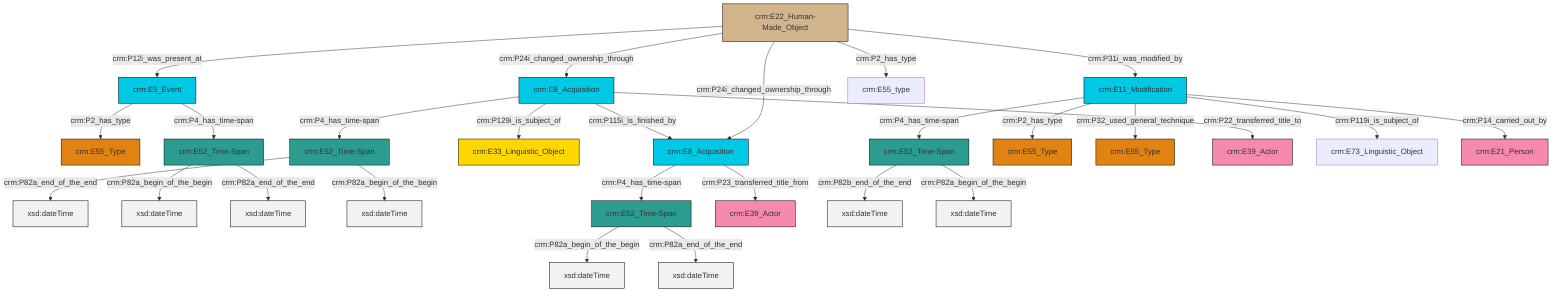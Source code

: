 graph TD
classDef Literal fill:#f2f2f2,stroke:#000000;
classDef CRM_Entity fill:#FFFFFF,stroke:#000000;
classDef Temporal_Entity fill:#00C9E6, stroke:#000000;
classDef Type fill:#E18312, stroke:#000000;
classDef Time-Span fill:#2C9C91, stroke:#000000;
classDef Appellation fill:#FFEB7F, stroke:#000000;
classDef Place fill:#008836, stroke:#000000;
classDef Persistent_Item fill:#B266B2, stroke:#000000;
classDef Conceptual_Object fill:#FFD700, stroke:#000000;
classDef Physical_Thing fill:#D2B48C, stroke:#000000;
classDef Actor fill:#f58aad, stroke:#000000;
classDef PC_Classes fill:#4ce600, stroke:#000000;
classDef Multi fill:#cccccc,stroke:#000000;

0["crm:E5_Event"]:::Temporal_Entity -->|crm:P2_has_type| 1["crm:E55_Type"]:::Type
4["crm:E52_Time-Span"]:::Time-Span -->|crm:P82a_end_of_the_end| 5[xsd:dateTime]:::Literal
6["crm:E8_Acquisition"]:::Temporal_Entity -->|crm:P129i_is_subject_of| 7["crm:E33_Linguistic_Object"]:::Conceptual_Object
8["crm:E52_Time-Span"]:::Time-Span -->|crm:P82a_begin_of_the_begin| 9[xsd:dateTime]:::Literal
8["crm:E52_Time-Span"]:::Time-Span -->|crm:P82a_end_of_the_end| 11[xsd:dateTime]:::Literal
14["crm:E11_Modification"]:::Temporal_Entity -->|crm:P4_has_time-span| 2["crm:E52_Time-Span"]:::Time-Span
4["crm:E52_Time-Span"]:::Time-Span -->|crm:P82a_begin_of_the_begin| 15[xsd:dateTime]:::Literal
16["crm:E52_Time-Span"]:::Time-Span -->|crm:P82a_begin_of_the_begin| 17[xsd:dateTime]:::Literal
18["crm:E8_Acquisition"]:::Temporal_Entity -->|crm:P4_has_time-span| 16["crm:E52_Time-Span"]:::Time-Span
14["crm:E11_Modification"]:::Temporal_Entity -->|crm:P2_has_type| 19["crm:E55_Type"]:::Type
20["crm:E22_Human-Made_Object"]:::Physical_Thing -->|crm:P24i_changed_ownership_through| 18["crm:E8_Acquisition"]:::Temporal_Entity
20["crm:E22_Human-Made_Object"]:::Physical_Thing -->|crm:P2_has_type| 21["crm:E55_type"]:::Default
6["crm:E8_Acquisition"]:::Temporal_Entity -->|crm:P115i_is_finished_by| 18["crm:E8_Acquisition"]:::Temporal_Entity
0["crm:E5_Event"]:::Temporal_Entity -->|crm:P4_has_time-span| 8["crm:E52_Time-Span"]:::Time-Span
14["crm:E11_Modification"]:::Temporal_Entity -->|crm:P32_used_general_technique| 22["crm:E55_Type"]:::Type
18["crm:E8_Acquisition"]:::Temporal_Entity -->|crm:P23_transferred_title_from| 23["crm:E39_Actor"]:::Actor
14["crm:E11_Modification"]:::Temporal_Entity -->|crm:P119i_is_subject_of| 26["crm:E73_Linguistic_Object"]:::Default
20["crm:E22_Human-Made_Object"]:::Physical_Thing -->|crm:P12i_was_present_at| 0["crm:E5_Event"]:::Temporal_Entity
14["crm:E11_Modification"]:::Temporal_Entity -->|crm:P14_carried_out_by| 27["crm:E21_Person"]:::Actor
16["crm:E52_Time-Span"]:::Time-Span -->|crm:P82a_end_of_the_end| 31[xsd:dateTime]:::Literal
20["crm:E22_Human-Made_Object"]:::Physical_Thing -->|crm:P31i_was_modified_by| 14["crm:E11_Modification"]:::Temporal_Entity
20["crm:E22_Human-Made_Object"]:::Physical_Thing -->|crm:P24i_changed_ownership_through| 6["crm:E8_Acquisition"]:::Temporal_Entity
2["crm:E52_Time-Span"]:::Time-Span -->|crm:P82b_end_of_the_end| 35[xsd:dateTime]:::Literal
6["crm:E8_Acquisition"]:::Temporal_Entity -->|crm:P4_has_time-span| 4["crm:E52_Time-Span"]:::Time-Span
6["crm:E8_Acquisition"]:::Temporal_Entity -->|crm:P22_transferred_title_to| 24["crm:E39_Actor"]:::Actor
2["crm:E52_Time-Span"]:::Time-Span -->|crm:P82a_begin_of_the_begin| 43[xsd:dateTime]:::Literal